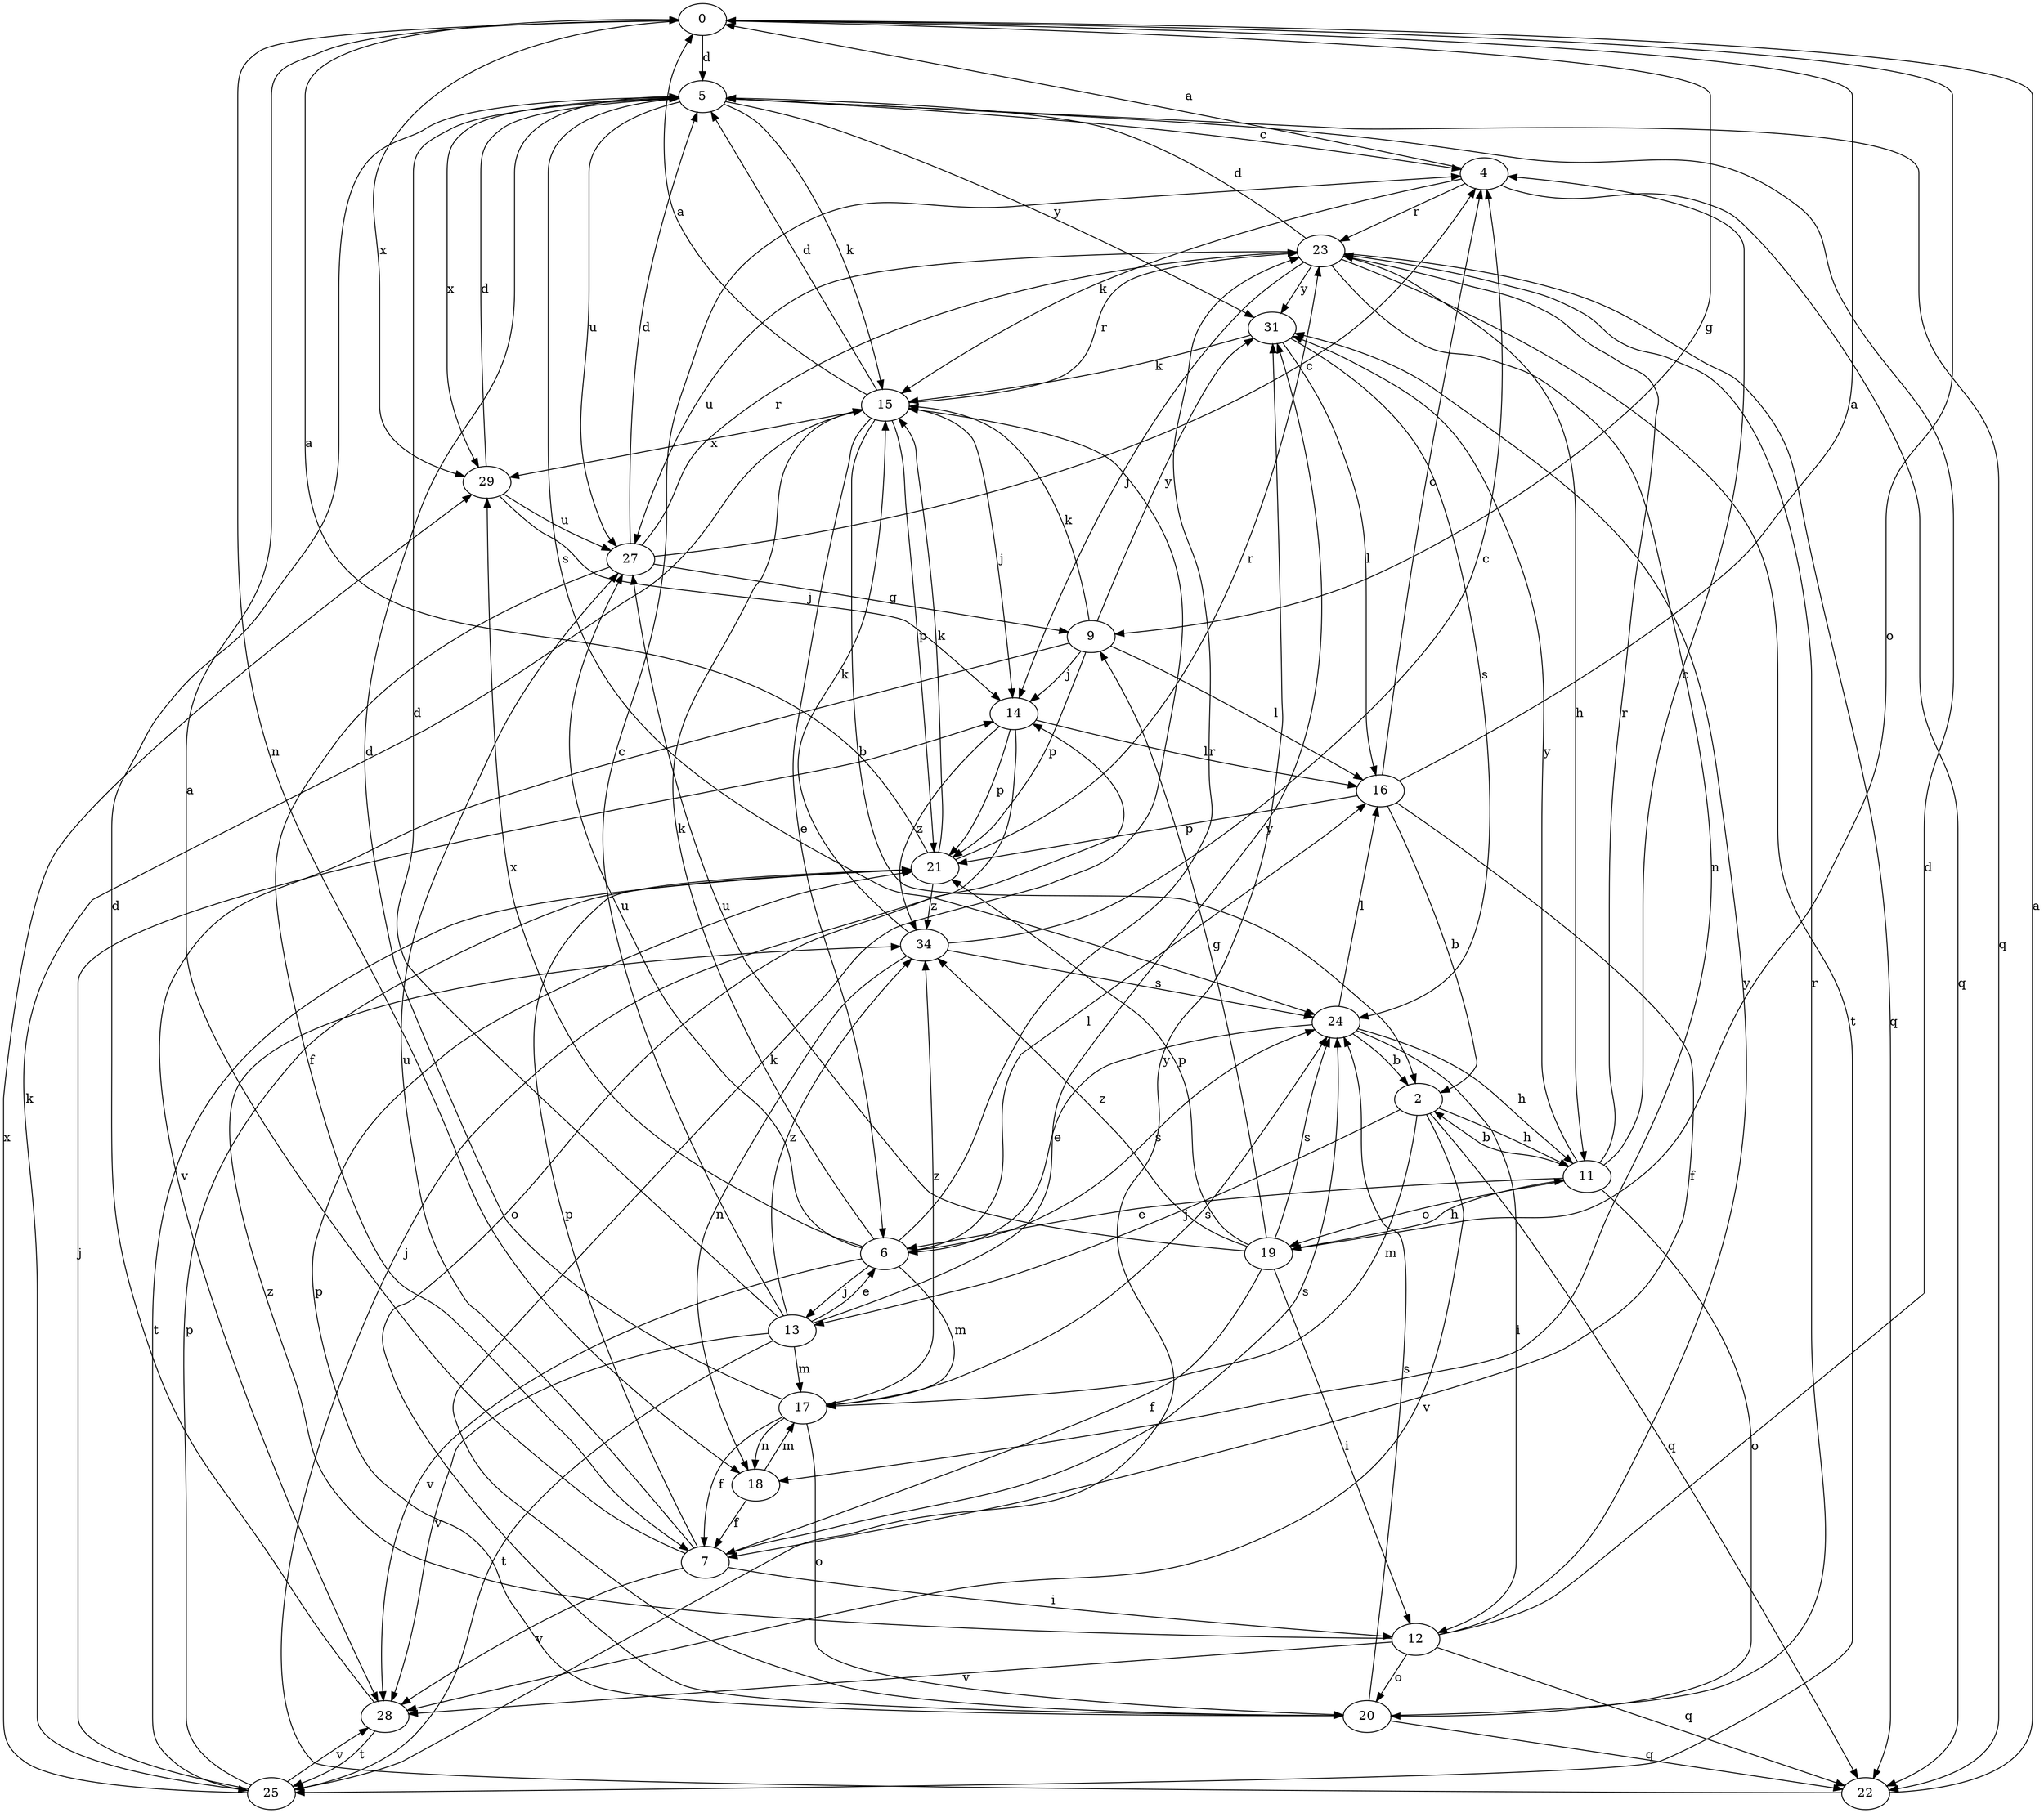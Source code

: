 strict digraph  {
0;
2;
4;
5;
6;
7;
9;
11;
12;
13;
14;
15;
16;
17;
18;
19;
20;
21;
22;
23;
24;
25;
27;
28;
29;
31;
34;
0 -> 5  [label=d];
0 -> 9  [label=g];
0 -> 18  [label=n];
0 -> 19  [label=o];
0 -> 29  [label=x];
2 -> 11  [label=h];
2 -> 13  [label=j];
2 -> 17  [label=m];
2 -> 22  [label=q];
2 -> 28  [label=v];
4 -> 0  [label=a];
4 -> 15  [label=k];
4 -> 22  [label=q];
4 -> 23  [label=r];
5 -> 4  [label=c];
5 -> 15  [label=k];
5 -> 22  [label=q];
5 -> 24  [label=s];
5 -> 27  [label=u];
5 -> 29  [label=x];
5 -> 31  [label=y];
6 -> 13  [label=j];
6 -> 15  [label=k];
6 -> 16  [label=l];
6 -> 17  [label=m];
6 -> 23  [label=r];
6 -> 24  [label=s];
6 -> 27  [label=u];
6 -> 28  [label=v];
6 -> 29  [label=x];
7 -> 0  [label=a];
7 -> 12  [label=i];
7 -> 21  [label=p];
7 -> 24  [label=s];
7 -> 27  [label=u];
7 -> 28  [label=v];
9 -> 14  [label=j];
9 -> 15  [label=k];
9 -> 16  [label=l];
9 -> 21  [label=p];
9 -> 28  [label=v];
9 -> 31  [label=y];
11 -> 2  [label=b];
11 -> 4  [label=c];
11 -> 6  [label=e];
11 -> 19  [label=o];
11 -> 20  [label=o];
11 -> 23  [label=r];
11 -> 31  [label=y];
12 -> 5  [label=d];
12 -> 20  [label=o];
12 -> 22  [label=q];
12 -> 28  [label=v];
12 -> 31  [label=y];
12 -> 34  [label=z];
13 -> 4  [label=c];
13 -> 5  [label=d];
13 -> 6  [label=e];
13 -> 17  [label=m];
13 -> 25  [label=t];
13 -> 28  [label=v];
13 -> 31  [label=y];
13 -> 34  [label=z];
14 -> 16  [label=l];
14 -> 20  [label=o];
14 -> 21  [label=p];
14 -> 34  [label=z];
15 -> 0  [label=a];
15 -> 2  [label=b];
15 -> 5  [label=d];
15 -> 6  [label=e];
15 -> 14  [label=j];
15 -> 21  [label=p];
15 -> 23  [label=r];
15 -> 29  [label=x];
16 -> 0  [label=a];
16 -> 2  [label=b];
16 -> 4  [label=c];
16 -> 7  [label=f];
16 -> 21  [label=p];
17 -> 5  [label=d];
17 -> 7  [label=f];
17 -> 18  [label=n];
17 -> 20  [label=o];
17 -> 24  [label=s];
17 -> 34  [label=z];
18 -> 7  [label=f];
18 -> 17  [label=m];
19 -> 7  [label=f];
19 -> 9  [label=g];
19 -> 11  [label=h];
19 -> 12  [label=i];
19 -> 21  [label=p];
19 -> 24  [label=s];
19 -> 27  [label=u];
19 -> 34  [label=z];
20 -> 15  [label=k];
20 -> 21  [label=p];
20 -> 22  [label=q];
20 -> 23  [label=r];
20 -> 24  [label=s];
21 -> 0  [label=a];
21 -> 15  [label=k];
21 -> 23  [label=r];
21 -> 25  [label=t];
21 -> 34  [label=z];
22 -> 0  [label=a];
22 -> 14  [label=j];
23 -> 5  [label=d];
23 -> 11  [label=h];
23 -> 14  [label=j];
23 -> 18  [label=n];
23 -> 22  [label=q];
23 -> 25  [label=t];
23 -> 27  [label=u];
23 -> 31  [label=y];
24 -> 2  [label=b];
24 -> 6  [label=e];
24 -> 11  [label=h];
24 -> 12  [label=i];
24 -> 16  [label=l];
25 -> 14  [label=j];
25 -> 15  [label=k];
25 -> 21  [label=p];
25 -> 28  [label=v];
25 -> 29  [label=x];
25 -> 31  [label=y];
27 -> 4  [label=c];
27 -> 5  [label=d];
27 -> 7  [label=f];
27 -> 9  [label=g];
27 -> 23  [label=r];
28 -> 5  [label=d];
28 -> 25  [label=t];
29 -> 5  [label=d];
29 -> 14  [label=j];
29 -> 27  [label=u];
31 -> 15  [label=k];
31 -> 16  [label=l];
31 -> 24  [label=s];
34 -> 4  [label=c];
34 -> 15  [label=k];
34 -> 18  [label=n];
34 -> 24  [label=s];
}
